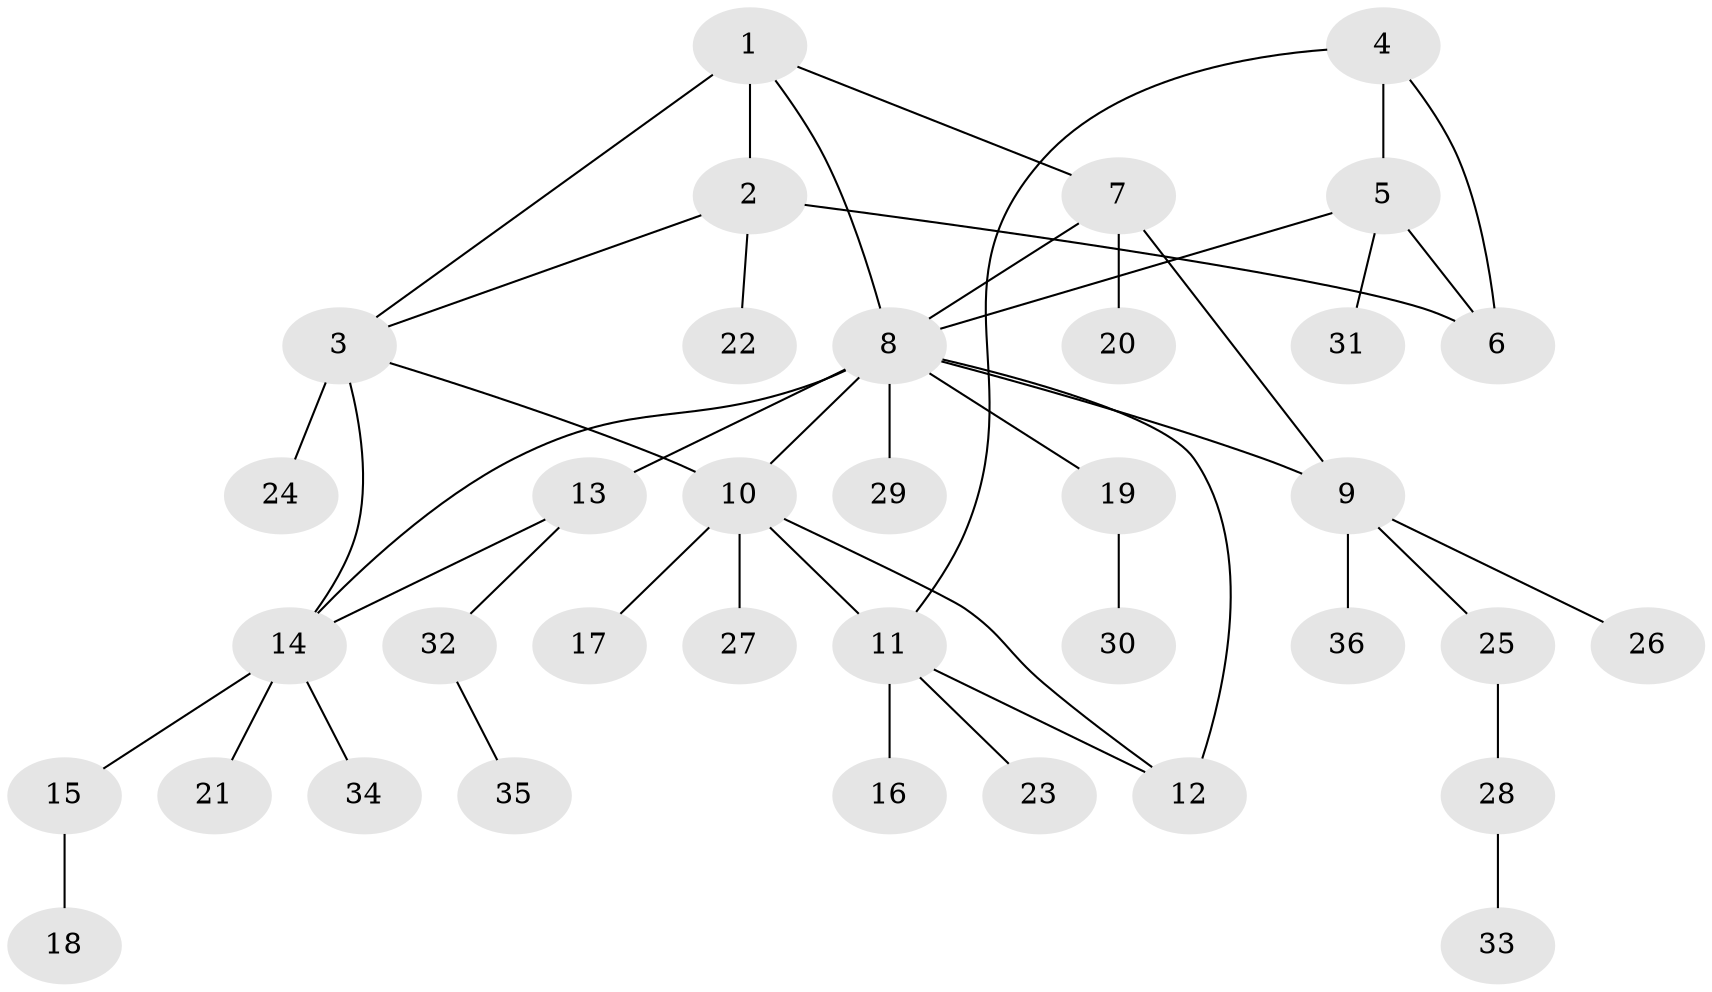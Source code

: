 // original degree distribution, {3: 0.09859154929577464, 10: 0.014084507042253521, 9: 0.014084507042253521, 4: 0.028169014084507043, 5: 0.028169014084507043, 7: 0.056338028169014086, 6: 0.028169014084507043, 8: 0.014084507042253521, 1: 0.6197183098591549, 2: 0.09859154929577464}
// Generated by graph-tools (version 1.1) at 2025/37/03/09/25 02:37:40]
// undirected, 36 vertices, 46 edges
graph export_dot {
graph [start="1"]
  node [color=gray90,style=filled];
  1;
  2;
  3;
  4;
  5;
  6;
  7;
  8;
  9;
  10;
  11;
  12;
  13;
  14;
  15;
  16;
  17;
  18;
  19;
  20;
  21;
  22;
  23;
  24;
  25;
  26;
  27;
  28;
  29;
  30;
  31;
  32;
  33;
  34;
  35;
  36;
  1 -- 2 [weight=6.0];
  1 -- 3 [weight=1.0];
  1 -- 7 [weight=1.0];
  1 -- 8 [weight=1.0];
  2 -- 3 [weight=1.0];
  2 -- 6 [weight=1.0];
  2 -- 22 [weight=1.0];
  3 -- 10 [weight=1.0];
  3 -- 14 [weight=1.0];
  3 -- 24 [weight=4.0];
  4 -- 5 [weight=1.0];
  4 -- 6 [weight=1.0];
  4 -- 11 [weight=1.0];
  5 -- 6 [weight=4.0];
  5 -- 8 [weight=2.0];
  5 -- 31 [weight=1.0];
  7 -- 8 [weight=1.0];
  7 -- 9 [weight=1.0];
  7 -- 20 [weight=1.0];
  8 -- 9 [weight=1.0];
  8 -- 10 [weight=1.0];
  8 -- 12 [weight=1.0];
  8 -- 13 [weight=1.0];
  8 -- 14 [weight=1.0];
  8 -- 19 [weight=1.0];
  8 -- 29 [weight=1.0];
  9 -- 25 [weight=1.0];
  9 -- 26 [weight=1.0];
  9 -- 36 [weight=1.0];
  10 -- 11 [weight=1.0];
  10 -- 12 [weight=1.0];
  10 -- 17 [weight=1.0];
  10 -- 27 [weight=1.0];
  11 -- 12 [weight=1.0];
  11 -- 16 [weight=3.0];
  11 -- 23 [weight=1.0];
  13 -- 14 [weight=1.0];
  13 -- 32 [weight=1.0];
  14 -- 15 [weight=1.0];
  14 -- 21 [weight=1.0];
  14 -- 34 [weight=1.0];
  15 -- 18 [weight=1.0];
  19 -- 30 [weight=1.0];
  25 -- 28 [weight=1.0];
  28 -- 33 [weight=1.0];
  32 -- 35 [weight=1.0];
}
